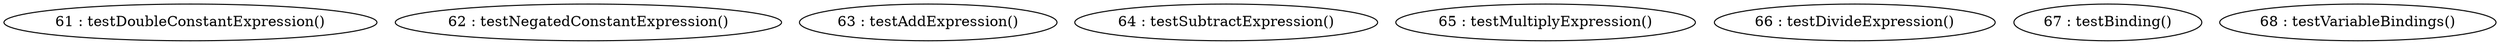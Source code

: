 digraph G {
"61 : testDoubleConstantExpression()"
"62 : testNegatedConstantExpression()"
"63 : testAddExpression()"
"64 : testSubtractExpression()"
"65 : testMultiplyExpression()"
"66 : testDivideExpression()"
"67 : testBinding()"
"68 : testVariableBindings()"
}